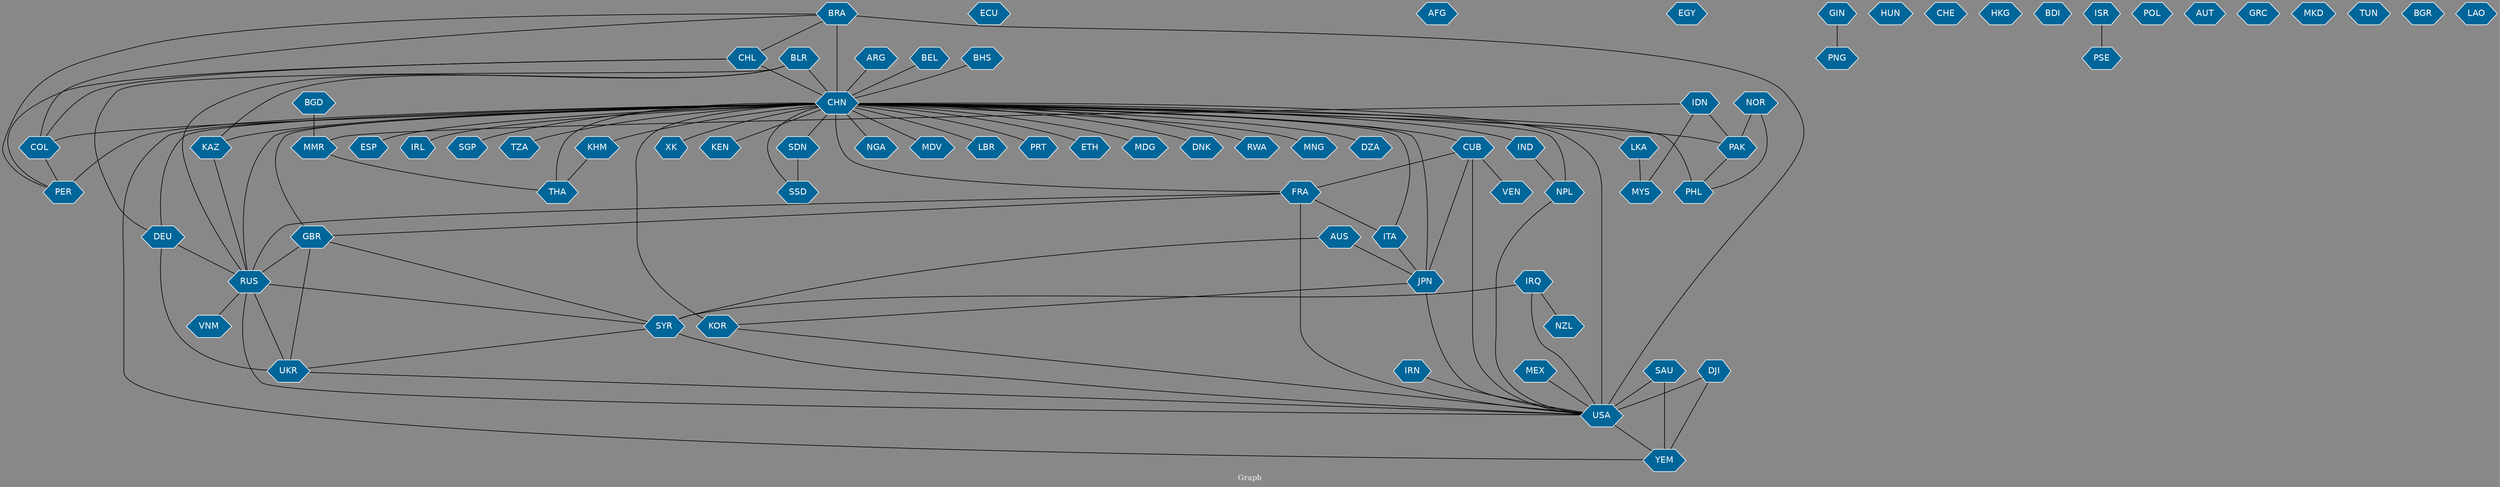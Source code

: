 // Countries together in item graph
graph {
	graph [bgcolor="#888888" fontcolor=white fontsize=12 label="Graph" outputorder=edgesfirst overlap=prism]
	node [color=white fillcolor="#006699" fontcolor=white fontname=Helvetica shape=hexagon style=filled]
	edge [arrowhead=open color=black fontcolor=white fontname=Courier fontsize=12]
		CHN [label=CHN]
		RUS [label=RUS]
		BLR [label=BLR]
		PER [label=PER]
		ESP [label=ESP]
		IRL [label=IRL]
		UKR [label=UKR]
		DEU [label=DEU]
		USA [label=USA]
		SGP [label=SGP]
		CHL [label=CHL]
		BRA [label=BRA]
		SYR [label=SYR]
		TZA [label=TZA]
		NPL [label=NPL]
		IND [label=IND]
		JPN [label=JPN]
		ECU [label=ECU]
		AUS [label=AUS]
		KHM [label=KHM]
		ITA [label=ITA]
		CUB [label=CUB]
		GBR [label=GBR]
		COL [label=COL]
		THA [label=THA]
		IDN [label=IDN]
		MYS [label=MYS]
		AFG [label=AFG]
		BGD [label=BGD]
		MMR [label=MMR]
		IRN [label=IRN]
		KOR [label=KOR]
		LKA [label=LKA]
		SAU [label=SAU]
		DJI [label=DJI]
		YEM [label=YEM]
		XK [label=XK]
		KEN [label=KEN]
		FRA [label=FRA]
		IRQ [label=IRQ]
		VNM [label=VNM]
		EGY [label=EGY]
		NZL [label=NZL]
		PAK [label=PAK]
		SSD [label=SSD]
		SDN [label=SDN]
		NGA [label=NGA]
		MDV [label=MDV]
		GIN [label=GIN]
		PNG [label=PNG]
		HUN [label=HUN]
		CHE [label=CHE]
		HKG [label=HKG]
		PHL [label=PHL]
		LBR [label=LBR]
		BDI [label=BDI]
		ISR [label=ISR]
		POL [label=POL]
		PRT [label=PRT]
		ARG [label=ARG]
		NOR [label=NOR]
		ETH [label=ETH]
		MEX [label=MEX]
		MDG [label=MDG]
		KAZ [label=KAZ]
		PSE [label=PSE]
		AUT [label=AUT]
		DNK [label=DNK]
		BEL [label=BEL]
		GRC [label=GRC]
		MKD [label=MKD]
		VEN [label=VEN]
		TUN [label=TUN]
		BHS [label=BHS]
		RWA [label=RWA]
		BGR [label=BGR]
		MNG [label=MNG]
		DZA [label=DZA]
		LAO [label=LAO]
			IDN -- MYS [weight=2]
			CHN -- NPL [weight=24]
			AUS -- SYR [weight=1]
			CHL -- COL [weight=1]
			SAU -- YEM [weight=3]
			CHN -- TZA [weight=1]
			BHS -- CHN [weight=1]
			CHN -- THA [weight=1]
			CUB -- USA [weight=15]
			CHN -- DNK [weight=2]
			BRA -- USA [weight=1]
			CHN -- MDV [weight=1]
			CHN -- DEU [weight=4]
			AUS -- JPN [weight=1]
			CHN -- ETH [weight=3]
			SDN -- SSD [weight=2]
			RUS -- VNM [weight=1]
			USA -- YEM [weight=1]
			CHN -- ESP [weight=1]
			IDN -- PAK [weight=1]
			CHN -- SDN [weight=1]
			COL -- PER [weight=1]
			CHL -- PER [weight=2]
			DEU -- RUS [weight=3]
			BGD -- MMR [weight=2]
			KOR -- USA [weight=1]
			CHN -- USA [weight=41]
			CHN -- RWA [weight=1]
			CHN -- GBR [weight=7]
			CHN -- COL [weight=13]
			CHN -- PRT [weight=1]
			RUS -- SYR [weight=1]
			BLR -- RUS [weight=4]
			CHN -- IND [weight=6]
			LKA -- MYS [weight=1]
			CHN -- XK [weight=1]
			MMR -- THA [weight=1]
			CHL -- CHN [weight=27]
			CHN -- KAZ [weight=3]
			CHN -- JPN [weight=14]
			UKR -- USA [weight=3]
			IRQ -- SYR [weight=1]
			IRQ -- NZL [weight=2]
			CHN -- IRL [weight=2]
			BLR -- CHN [weight=9]
			CHN -- FRA [weight=4]
			BEL -- CHN [weight=1]
			GBR -- RUS [weight=1]
			ARG -- CHN [weight=1]
			CHN -- CUB [weight=1]
			CHN -- PER [weight=20]
			GBR -- SYR [weight=1]
			FRA -- USA [weight=3]
			GIN -- PNG [weight=2]
			ISR -- PSE [weight=2]
			DJI -- USA [weight=1]
			FRA -- GBR [weight=1]
			PAK -- PHL [weight=1]
			CHN -- KEN [weight=1]
			CHN -- LKA [weight=1]
			CHN -- KHM [weight=1]
			BRA -- CHL [weight=2]
			CHN -- MDG [weight=1]
			KHM -- THA [weight=1]
			CHN -- ITA [weight=7]
			SYR -- UKR [weight=1]
			CHN -- SGP [weight=1]
			JPN -- USA [weight=5]
			MEX -- USA [weight=1]
			CHN -- MNG [weight=1]
			CHN -- SSD [weight=1]
			CHN -- PHL [weight=4]
			RUS -- UKR [weight=6]
			IDN -- MMR [weight=1]
			IRN -- USA [weight=1]
			FRA -- RUS [weight=1]
			CHN -- NGA [weight=1]
			DJI -- YEM [weight=1]
			CHN -- KOR [weight=3]
			CUB -- VEN [weight=1]
			NOR -- PAK [weight=1]
			SYR -- USA [weight=2]
			DEU -- UKR [weight=2]
			CUB -- FRA [weight=3]
			KAZ -- RUS [weight=2]
			ITA -- JPN [weight=2]
			CHN -- LBR [weight=1]
			CUB -- JPN [weight=1]
			IRQ -- USA [weight=3]
			BLR -- KAZ [weight=2]
			JPN -- KOR [weight=1]
			BRA -- COL [weight=1]
			NOR -- PHL [weight=1]
			GBR -- UKR [weight=1]
			BLR -- DEU [weight=1]
			CHN -- RUS [weight=37]
			RUS -- USA [weight=2]
			CHN -- DZA [weight=1]
			FRA -- ITA [weight=3]
			BRA -- CHN [weight=45]
			CHN -- YEM [weight=1]
			BRA -- PER [weight=3]
			CHN -- PAK [weight=1]
			NPL -- USA [weight=3]
			IND -- NPL [weight=3]
			SAU -- USA [weight=3]
}